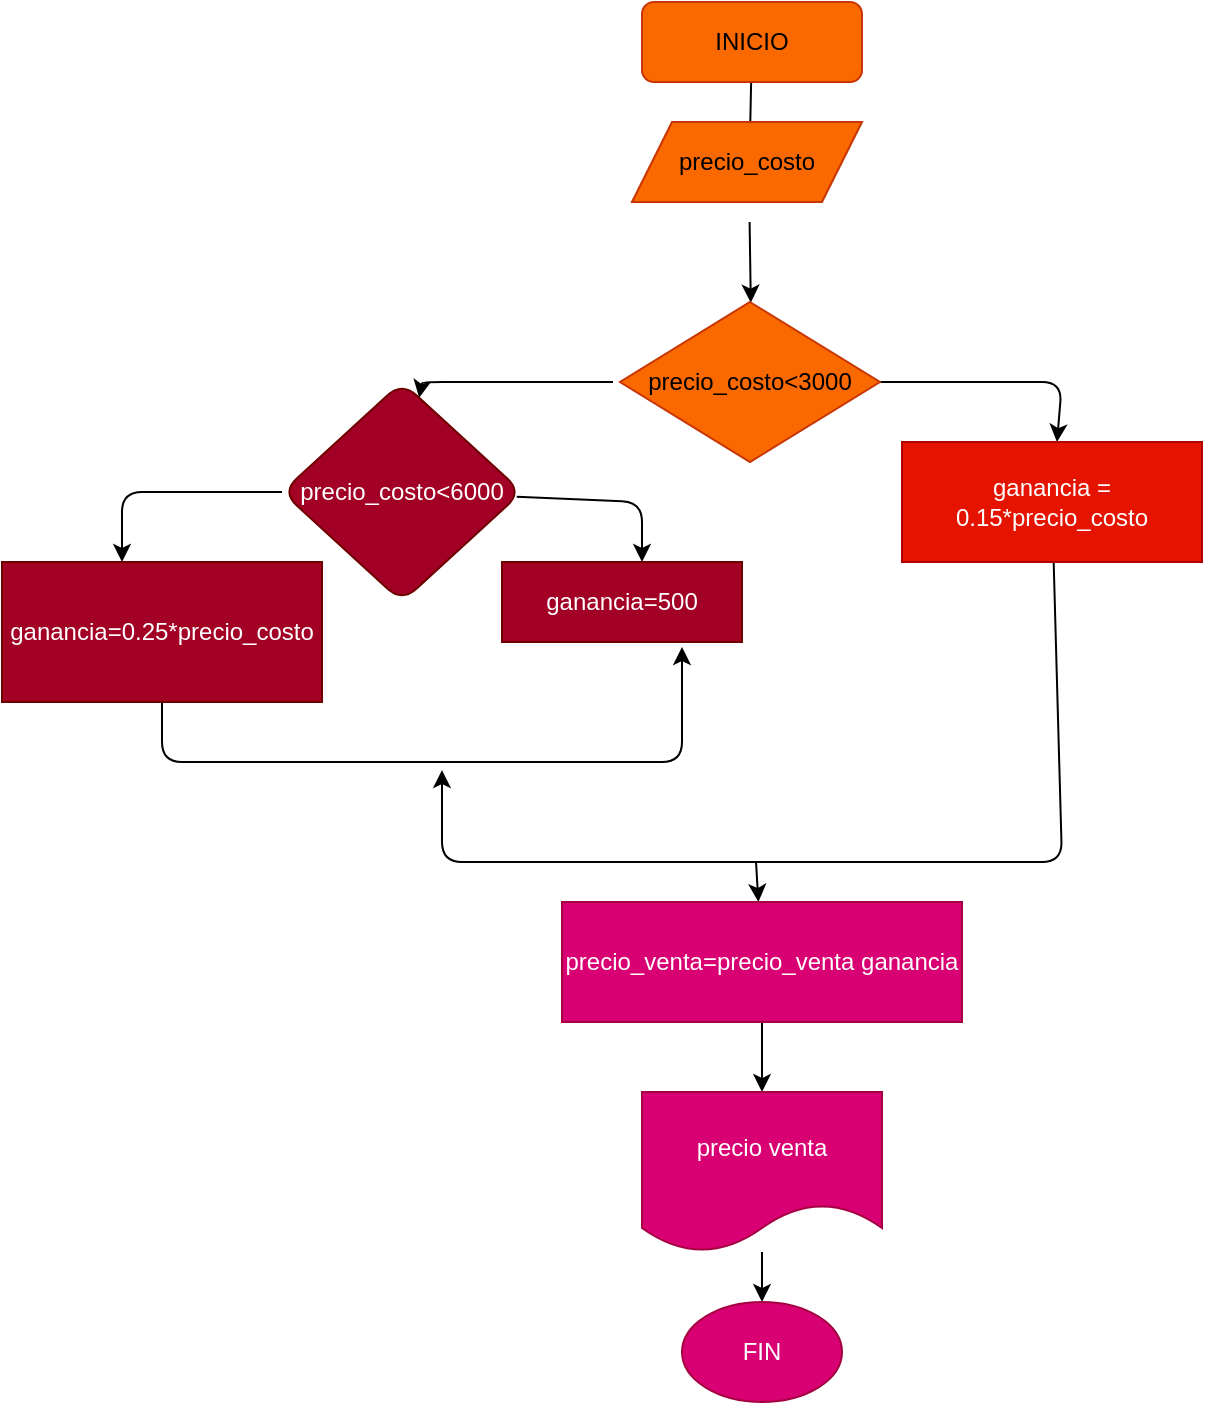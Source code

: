 <mxfile>
    <diagram id="XLiLKSGkMlp93Jau87l2" name="Page-1">
        <mxGraphModel dx="576" dy="411" grid="1" gridSize="10" guides="1" tooltips="1" connect="1" arrows="1" fold="1" page="1" pageScale="1" pageWidth="827" pageHeight="1169" math="0" shadow="0">
            <root>
                <mxCell id="0"/>
                <mxCell id="1" parent="0"/>
                <mxCell id="4" value="" style="edgeStyle=none;html=1;" edge="1" parent="1" source="2">
                    <mxGeometry relative="1" as="geometry">
                        <mxPoint x="413.929" y="110" as="targetPoint"/>
                    </mxGeometry>
                </mxCell>
                <mxCell id="2" value="INICIO" style="rounded=1;whiteSpace=wrap;html=1;fillColor=#fa6800;fontColor=#000000;strokeColor=#C73500;" vertex="1" parent="1">
                    <mxGeometry x="360" y="40" width="110" height="40" as="geometry"/>
                </mxCell>
                <mxCell id="9" value="" style="edgeStyle=none;html=1;" edge="1" parent="1">
                    <mxGeometry relative="1" as="geometry">
                        <mxPoint x="413.8" y="150" as="sourcePoint"/>
                        <mxPoint x="414.405" y="190.342" as="targetPoint"/>
                    </mxGeometry>
                </mxCell>
                <mxCell id="14" value="" style="edgeStyle=none;html=1;" edge="1" parent="1" target="13">
                    <mxGeometry relative="1" as="geometry">
                        <mxPoint x="345.5" y="230" as="sourcePoint"/>
                        <Array as="points">
                            <mxPoint x="250" y="230"/>
                        </Array>
                    </mxGeometry>
                </mxCell>
                <mxCell id="20" value="" style="edgeStyle=none;html=1;" edge="1" parent="1" source="13">
                    <mxGeometry relative="1" as="geometry">
                        <mxPoint x="100" y="320" as="targetPoint"/>
                        <Array as="points">
                            <mxPoint x="100" y="285"/>
                        </Array>
                    </mxGeometry>
                </mxCell>
                <mxCell id="23" value="" style="edgeStyle=none;html=1;" edge="1" parent="1" source="13">
                    <mxGeometry relative="1" as="geometry">
                        <mxPoint x="360" y="320" as="targetPoint"/>
                        <Array as="points">
                            <mxPoint x="360" y="290"/>
                        </Array>
                    </mxGeometry>
                </mxCell>
                <mxCell id="13" value="precio_costo&amp;lt;6000" style="rhombus;whiteSpace=wrap;html=1;rounded=1;fillColor=#a20025;fontColor=#ffffff;strokeColor=#6F0000;" vertex="1" parent="1">
                    <mxGeometry x="180" y="230" width="120" height="110" as="geometry"/>
                </mxCell>
                <mxCell id="30" value="" style="edgeStyle=none;html=1;" edge="1" parent="1" source="18" target="29">
                    <mxGeometry relative="1" as="geometry">
                        <Array as="points">
                            <mxPoint x="570" y="230"/>
                        </Array>
                    </mxGeometry>
                </mxCell>
                <mxCell id="18" value="precio_costo&amp;lt;3000" style="rhombus;whiteSpace=wrap;html=1;fillColor=#fa6800;fontColor=#000000;strokeColor=#C73500;" vertex="1" parent="1">
                    <mxGeometry x="349" y="190" width="130" height="80" as="geometry"/>
                </mxCell>
                <mxCell id="28" value="" style="edgeStyle=none;html=1;" edge="1" parent="1" source="21">
                    <mxGeometry relative="1" as="geometry">
                        <mxPoint x="380" y="362.5" as="targetPoint"/>
                        <Array as="points">
                            <mxPoint x="120" y="420"/>
                            <mxPoint x="250" y="420"/>
                            <mxPoint x="380" y="420"/>
                        </Array>
                    </mxGeometry>
                </mxCell>
                <mxCell id="21" value="ganancia=0.25*precio_costo" style="rounded=0;whiteSpace=wrap;html=1;fillColor=#a20025;fontColor=#ffffff;strokeColor=#6F0000;" vertex="1" parent="1">
                    <mxGeometry x="40" y="320" width="160" height="70" as="geometry"/>
                </mxCell>
                <mxCell id="24" value="ganancia=500" style="rounded=0;whiteSpace=wrap;html=1;fillColor=#a20025;fontColor=#ffffff;strokeColor=#6F0000;" vertex="1" parent="1">
                    <mxGeometry x="290" y="320" width="120" height="40" as="geometry"/>
                </mxCell>
                <mxCell id="32" value="" style="edgeStyle=none;html=1;" edge="1" parent="1" source="29">
                    <mxGeometry relative="1" as="geometry">
                        <mxPoint x="260" y="424.054" as="targetPoint"/>
                        <Array as="points">
                            <mxPoint x="570" y="470"/>
                            <mxPoint x="260" y="470"/>
                        </Array>
                    </mxGeometry>
                </mxCell>
                <mxCell id="29" value="ganancia = 0.15*precio_costo" style="whiteSpace=wrap;html=1;fillColor=#e51400;fontColor=#ffffff;strokeColor=#B20000;" vertex="1" parent="1">
                    <mxGeometry x="490" y="260" width="150" height="60" as="geometry"/>
                </mxCell>
                <mxCell id="35" value="" style="edgeStyle=none;html=1;" edge="1" parent="1" target="34">
                    <mxGeometry relative="1" as="geometry">
                        <mxPoint x="417" y="470" as="sourcePoint"/>
                    </mxGeometry>
                </mxCell>
                <mxCell id="38" value="" style="edgeStyle=none;html=1;" edge="1" parent="1" source="34" target="37">
                    <mxGeometry relative="1" as="geometry"/>
                </mxCell>
                <mxCell id="34" value="precio_venta=precio_venta ganancia" style="rounded=0;whiteSpace=wrap;html=1;fillColor=#d80073;fontColor=#ffffff;strokeColor=#A50040;" vertex="1" parent="1">
                    <mxGeometry x="320" y="490" width="200" height="60" as="geometry"/>
                </mxCell>
                <mxCell id="40" value="" style="edgeStyle=none;html=1;" edge="1" parent="1" source="37" target="39">
                    <mxGeometry relative="1" as="geometry"/>
                </mxCell>
                <mxCell id="37" value="precio venta" style="shape=document;whiteSpace=wrap;html=1;boundedLbl=1;rounded=0;fillColor=#d80073;fontColor=#ffffff;strokeColor=#A50040;" vertex="1" parent="1">
                    <mxGeometry x="360" y="585" width="120" height="80" as="geometry"/>
                </mxCell>
                <mxCell id="39" value="FIN" style="ellipse;whiteSpace=wrap;html=1;rounded=0;fillColor=#d80073;fontColor=#ffffff;strokeColor=#A50040;" vertex="1" parent="1">
                    <mxGeometry x="380" y="690" width="80" height="50" as="geometry"/>
                </mxCell>
                <mxCell id="41" value="precio_costo" style="shape=parallelogram;perimeter=parallelogramPerimeter;whiteSpace=wrap;html=1;fixedSize=1;fillColor=#fa6800;fontColor=#000000;strokeColor=#C73500;" vertex="1" parent="1">
                    <mxGeometry x="355" y="100" width="115" height="40" as="geometry"/>
                </mxCell>
            </root>
        </mxGraphModel>
    </diagram>
</mxfile>